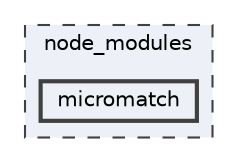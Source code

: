 digraph "node_modules/micromatch"
{
 // LATEX_PDF_SIZE
  bgcolor="transparent";
  edge [fontname=Helvetica,fontsize=10,labelfontname=Helvetica,labelfontsize=10];
  node [fontname=Helvetica,fontsize=10,shape=box,height=0.2,width=0.4];
  compound=true
  subgraph clusterdir_acd06b18086a0dd2ae699b1e0b775be8 {
    graph [ bgcolor="#edf0f7", pencolor="grey25", label="node_modules", fontname=Helvetica,fontsize=10 style="filled,dashed", URL="dir_acd06b18086a0dd2ae699b1e0b775be8.html",tooltip=""]
  dir_7457f8f3bbf53dd5c7b96c25b4048233 [label="micromatch", fillcolor="#edf0f7", color="grey25", style="filled,bold", URL="dir_7457f8f3bbf53dd5c7b96c25b4048233.html",tooltip=""];
  }
}
